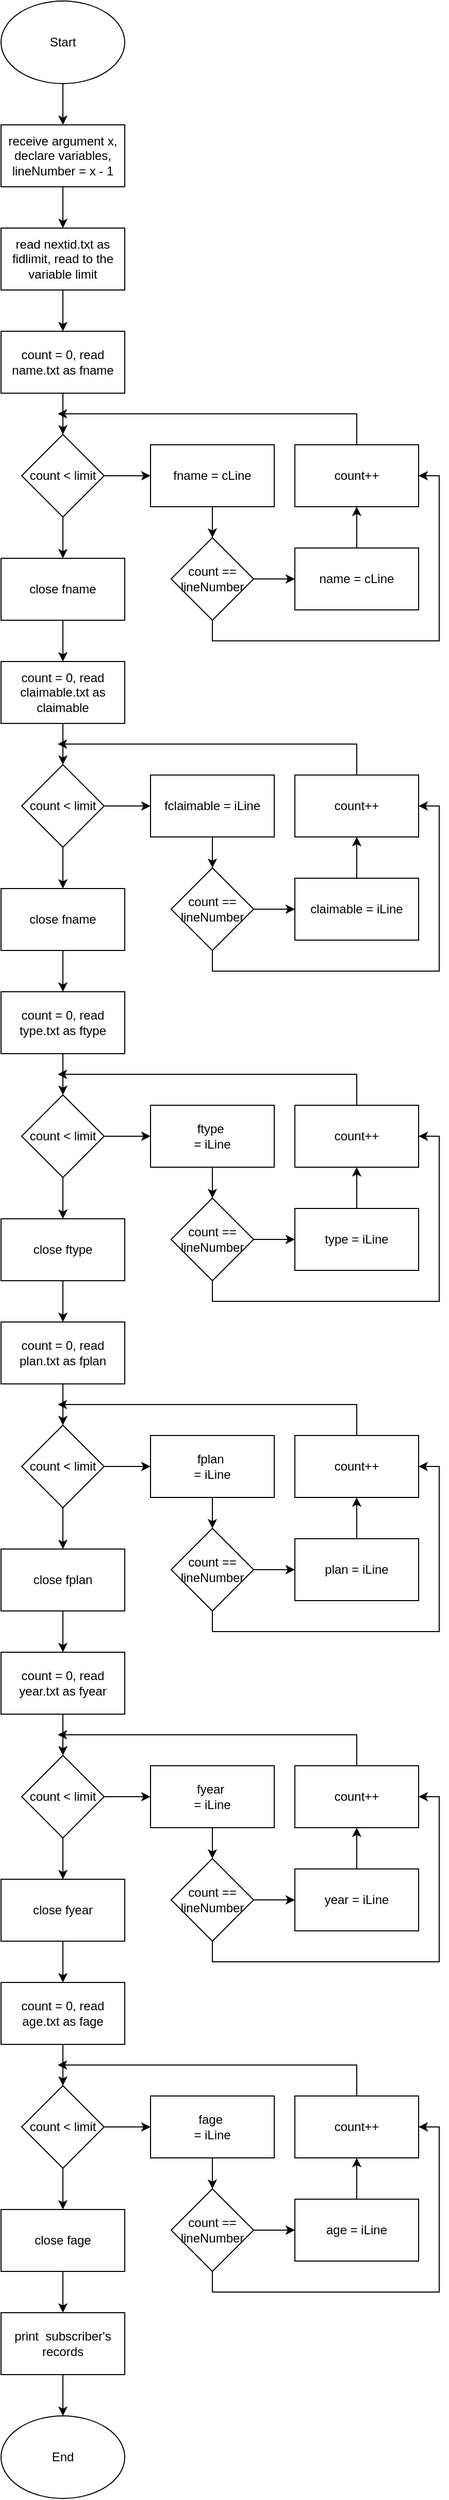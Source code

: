 <mxfile version="13.0.3" type="device"><diagram id="issLEDZQNRjIHs6q2KN3" name="Page-1"><mxGraphModel dx="1422" dy="822" grid="1" gridSize="10" guides="1" tooltips="1" connect="1" arrows="1" fold="1" page="1" pageScale="1" pageWidth="850" pageHeight="1100" math="0" shadow="0"><root><mxCell id="0"/><mxCell id="1" parent="0"/><mxCell id="cJ0W_SHIh3OcLRM_Bes2-4" value="" style="edgeStyle=orthogonalEdgeStyle;rounded=0;orthogonalLoop=1;jettySize=auto;html=1;" edge="1" parent="1" source="cJ0W_SHIh3OcLRM_Bes2-2" target="cJ0W_SHIh3OcLRM_Bes2-3"><mxGeometry relative="1" as="geometry"/></mxCell><mxCell id="cJ0W_SHIh3OcLRM_Bes2-2" value="Start" style="ellipse;whiteSpace=wrap;html=1;" vertex="1" parent="1"><mxGeometry x="365" y="40" width="120" height="80" as="geometry"/></mxCell><mxCell id="cJ0W_SHIh3OcLRM_Bes2-6" value="" style="edgeStyle=orthogonalEdgeStyle;rounded=0;orthogonalLoop=1;jettySize=auto;html=1;" edge="1" parent="1" source="cJ0W_SHIh3OcLRM_Bes2-3" target="cJ0W_SHIh3OcLRM_Bes2-5"><mxGeometry relative="1" as="geometry"/></mxCell><mxCell id="cJ0W_SHIh3OcLRM_Bes2-3" value="receive argument x, declare variables, lineNumber = x - 1" style="rounded=0;whiteSpace=wrap;html=1;" vertex="1" parent="1"><mxGeometry x="365" y="160" width="120" height="60" as="geometry"/></mxCell><mxCell id="cJ0W_SHIh3OcLRM_Bes2-8" value="" style="edgeStyle=orthogonalEdgeStyle;rounded=0;orthogonalLoop=1;jettySize=auto;html=1;" edge="1" parent="1" source="cJ0W_SHIh3OcLRM_Bes2-5" target="cJ0W_SHIh3OcLRM_Bes2-7"><mxGeometry relative="1" as="geometry"/></mxCell><mxCell id="cJ0W_SHIh3OcLRM_Bes2-5" value="read nextid.txt as fidlimit, read to the variable limit" style="rounded=0;whiteSpace=wrap;html=1;" vertex="1" parent="1"><mxGeometry x="365" y="260" width="120" height="60" as="geometry"/></mxCell><mxCell id="cJ0W_SHIh3OcLRM_Bes2-10" value="" style="edgeStyle=orthogonalEdgeStyle;rounded=0;orthogonalLoop=1;jettySize=auto;html=1;" edge="1" parent="1" source="cJ0W_SHIh3OcLRM_Bes2-7" target="cJ0W_SHIh3OcLRM_Bes2-9"><mxGeometry relative="1" as="geometry"/></mxCell><mxCell id="cJ0W_SHIh3OcLRM_Bes2-7" value="count = 0, read name.txt as fname" style="rounded=0;whiteSpace=wrap;html=1;" vertex="1" parent="1"><mxGeometry x="365" y="360" width="120" height="60" as="geometry"/></mxCell><mxCell id="cJ0W_SHIh3OcLRM_Bes2-12" value="" style="edgeStyle=orthogonalEdgeStyle;rounded=0;orthogonalLoop=1;jettySize=auto;html=1;" edge="1" parent="1" source="cJ0W_SHIh3OcLRM_Bes2-9" target="cJ0W_SHIh3OcLRM_Bes2-11"><mxGeometry relative="1" as="geometry"/></mxCell><mxCell id="cJ0W_SHIh3OcLRM_Bes2-23" value="" style="edgeStyle=orthogonalEdgeStyle;rounded=0;orthogonalLoop=1;jettySize=auto;html=1;" edge="1" parent="1" source="cJ0W_SHIh3OcLRM_Bes2-9" target="cJ0W_SHIh3OcLRM_Bes2-22"><mxGeometry relative="1" as="geometry"/></mxCell><mxCell id="cJ0W_SHIh3OcLRM_Bes2-9" value="count &amp;lt; limit" style="rhombus;whiteSpace=wrap;html=1;" vertex="1" parent="1"><mxGeometry x="385" y="460" width="80" height="80" as="geometry"/></mxCell><mxCell id="cJ0W_SHIh3OcLRM_Bes2-14" value="" style="edgeStyle=orthogonalEdgeStyle;rounded=0;orthogonalLoop=1;jettySize=auto;html=1;" edge="1" parent="1" source="cJ0W_SHIh3OcLRM_Bes2-11" target="cJ0W_SHIh3OcLRM_Bes2-13"><mxGeometry relative="1" as="geometry"/></mxCell><mxCell id="cJ0W_SHIh3OcLRM_Bes2-11" value="fname = cLine" style="rounded=0;whiteSpace=wrap;html=1;" vertex="1" parent="1"><mxGeometry x="510" y="470" width="120" height="60" as="geometry"/></mxCell><mxCell id="cJ0W_SHIh3OcLRM_Bes2-17" value="" style="edgeStyle=orthogonalEdgeStyle;rounded=0;orthogonalLoop=1;jettySize=auto;html=1;" edge="1" parent="1" source="cJ0W_SHIh3OcLRM_Bes2-13" target="cJ0W_SHIh3OcLRM_Bes2-16"><mxGeometry relative="1" as="geometry"/></mxCell><mxCell id="cJ0W_SHIh3OcLRM_Bes2-20" style="edgeStyle=orthogonalEdgeStyle;rounded=0;orthogonalLoop=1;jettySize=auto;html=1;entryX=1;entryY=0.5;entryDx=0;entryDy=0;" edge="1" parent="1" source="cJ0W_SHIh3OcLRM_Bes2-13" target="cJ0W_SHIh3OcLRM_Bes2-18"><mxGeometry relative="1" as="geometry"><Array as="points"><mxPoint x="570" y="660"/><mxPoint x="790" y="660"/><mxPoint x="790" y="500"/></Array></mxGeometry></mxCell><mxCell id="cJ0W_SHIh3OcLRM_Bes2-13" value="count == lineNumber" style="rhombus;whiteSpace=wrap;html=1;" vertex="1" parent="1"><mxGeometry x="530" y="560" width="80" height="80" as="geometry"/></mxCell><mxCell id="cJ0W_SHIh3OcLRM_Bes2-19" value="" style="edgeStyle=orthogonalEdgeStyle;rounded=0;orthogonalLoop=1;jettySize=auto;html=1;" edge="1" parent="1" source="cJ0W_SHIh3OcLRM_Bes2-16" target="cJ0W_SHIh3OcLRM_Bes2-18"><mxGeometry relative="1" as="geometry"/></mxCell><mxCell id="cJ0W_SHIh3OcLRM_Bes2-16" value="name = cLine" style="rounded=0;whiteSpace=wrap;html=1;" vertex="1" parent="1"><mxGeometry x="650" y="570" width="120" height="60" as="geometry"/></mxCell><mxCell id="cJ0W_SHIh3OcLRM_Bes2-21" style="edgeStyle=orthogonalEdgeStyle;rounded=0;orthogonalLoop=1;jettySize=auto;html=1;" edge="1" parent="1" source="cJ0W_SHIh3OcLRM_Bes2-18"><mxGeometry relative="1" as="geometry"><mxPoint x="420" y="440" as="targetPoint"/><Array as="points"><mxPoint x="710" y="440"/></Array></mxGeometry></mxCell><mxCell id="cJ0W_SHIh3OcLRM_Bes2-18" value="count++" style="rounded=0;whiteSpace=wrap;html=1;" vertex="1" parent="1"><mxGeometry x="650" y="470" width="120" height="60" as="geometry"/></mxCell><mxCell id="cJ0W_SHIh3OcLRM_Bes2-39" value="" style="edgeStyle=orthogonalEdgeStyle;rounded=0;orthogonalLoop=1;jettySize=auto;html=1;" edge="1" parent="1" source="cJ0W_SHIh3OcLRM_Bes2-22" target="cJ0W_SHIh3OcLRM_Bes2-25"><mxGeometry relative="1" as="geometry"/></mxCell><mxCell id="cJ0W_SHIh3OcLRM_Bes2-22" value="close fname" style="rounded=0;whiteSpace=wrap;html=1;" vertex="1" parent="1"><mxGeometry x="365" y="580" width="120" height="60" as="geometry"/></mxCell><mxCell id="cJ0W_SHIh3OcLRM_Bes2-24" value="" style="edgeStyle=orthogonalEdgeStyle;rounded=0;orthogonalLoop=1;jettySize=auto;html=1;" edge="1" parent="1" source="cJ0W_SHIh3OcLRM_Bes2-25" target="cJ0W_SHIh3OcLRM_Bes2-28"><mxGeometry relative="1" as="geometry"/></mxCell><mxCell id="cJ0W_SHIh3OcLRM_Bes2-25" value="count = 0, read claimable.txt as claimable" style="rounded=0;whiteSpace=wrap;html=1;" vertex="1" parent="1"><mxGeometry x="365" y="680" width="120" height="60" as="geometry"/></mxCell><mxCell id="cJ0W_SHIh3OcLRM_Bes2-26" value="" style="edgeStyle=orthogonalEdgeStyle;rounded=0;orthogonalLoop=1;jettySize=auto;html=1;" edge="1" parent="1" source="cJ0W_SHIh3OcLRM_Bes2-28" target="cJ0W_SHIh3OcLRM_Bes2-30"><mxGeometry relative="1" as="geometry"/></mxCell><mxCell id="cJ0W_SHIh3OcLRM_Bes2-27" value="" style="edgeStyle=orthogonalEdgeStyle;rounded=0;orthogonalLoop=1;jettySize=auto;html=1;" edge="1" parent="1" source="cJ0W_SHIh3OcLRM_Bes2-28" target="cJ0W_SHIh3OcLRM_Bes2-38"><mxGeometry relative="1" as="geometry"/></mxCell><mxCell id="cJ0W_SHIh3OcLRM_Bes2-28" value="count &amp;lt; limit" style="rhombus;whiteSpace=wrap;html=1;" vertex="1" parent="1"><mxGeometry x="385" y="780" width="80" height="80" as="geometry"/></mxCell><mxCell id="cJ0W_SHIh3OcLRM_Bes2-29" value="" style="edgeStyle=orthogonalEdgeStyle;rounded=0;orthogonalLoop=1;jettySize=auto;html=1;" edge="1" parent="1" source="cJ0W_SHIh3OcLRM_Bes2-30" target="cJ0W_SHIh3OcLRM_Bes2-33"><mxGeometry relative="1" as="geometry"/></mxCell><mxCell id="cJ0W_SHIh3OcLRM_Bes2-30" value="fclaimable&amp;nbsp;= iLine" style="rounded=0;whiteSpace=wrap;html=1;" vertex="1" parent="1"><mxGeometry x="510" y="790" width="120" height="60" as="geometry"/></mxCell><mxCell id="cJ0W_SHIh3OcLRM_Bes2-31" value="" style="edgeStyle=orthogonalEdgeStyle;rounded=0;orthogonalLoop=1;jettySize=auto;html=1;" edge="1" parent="1" source="cJ0W_SHIh3OcLRM_Bes2-33" target="cJ0W_SHIh3OcLRM_Bes2-35"><mxGeometry relative="1" as="geometry"/></mxCell><mxCell id="cJ0W_SHIh3OcLRM_Bes2-32" style="edgeStyle=orthogonalEdgeStyle;rounded=0;orthogonalLoop=1;jettySize=auto;html=1;entryX=1;entryY=0.5;entryDx=0;entryDy=0;" edge="1" parent="1" source="cJ0W_SHIh3OcLRM_Bes2-33" target="cJ0W_SHIh3OcLRM_Bes2-37"><mxGeometry relative="1" as="geometry"><Array as="points"><mxPoint x="570" y="980"/><mxPoint x="790" y="980"/><mxPoint x="790" y="820"/></Array></mxGeometry></mxCell><mxCell id="cJ0W_SHIh3OcLRM_Bes2-33" value="count == lineNumber" style="rhombus;whiteSpace=wrap;html=1;" vertex="1" parent="1"><mxGeometry x="530" y="880" width="80" height="80" as="geometry"/></mxCell><mxCell id="cJ0W_SHIh3OcLRM_Bes2-34" value="" style="edgeStyle=orthogonalEdgeStyle;rounded=0;orthogonalLoop=1;jettySize=auto;html=1;" edge="1" parent="1" source="cJ0W_SHIh3OcLRM_Bes2-35" target="cJ0W_SHIh3OcLRM_Bes2-37"><mxGeometry relative="1" as="geometry"/></mxCell><mxCell id="cJ0W_SHIh3OcLRM_Bes2-35" value="claimable&amp;nbsp;= iLine" style="rounded=0;whiteSpace=wrap;html=1;" vertex="1" parent="1"><mxGeometry x="650" y="890" width="120" height="60" as="geometry"/></mxCell><mxCell id="cJ0W_SHIh3OcLRM_Bes2-36" style="edgeStyle=orthogonalEdgeStyle;rounded=0;orthogonalLoop=1;jettySize=auto;html=1;" edge="1" parent="1" source="cJ0W_SHIh3OcLRM_Bes2-37"><mxGeometry relative="1" as="geometry"><mxPoint x="420" y="760" as="targetPoint"/><Array as="points"><mxPoint x="710" y="760"/></Array></mxGeometry></mxCell><mxCell id="cJ0W_SHIh3OcLRM_Bes2-37" value="count++" style="rounded=0;whiteSpace=wrap;html=1;" vertex="1" parent="1"><mxGeometry x="650" y="790" width="120" height="60" as="geometry"/></mxCell><mxCell id="cJ0W_SHIh3OcLRM_Bes2-41" value="" style="edgeStyle=orthogonalEdgeStyle;rounded=0;orthogonalLoop=1;jettySize=auto;html=1;" edge="1" parent="1" source="cJ0W_SHIh3OcLRM_Bes2-38"><mxGeometry relative="1" as="geometry"><mxPoint x="425" y="1000" as="targetPoint"/></mxGeometry></mxCell><mxCell id="cJ0W_SHIh3OcLRM_Bes2-38" value="close fname" style="rounded=0;whiteSpace=wrap;html=1;" vertex="1" parent="1"><mxGeometry x="365" y="900" width="120" height="60" as="geometry"/></mxCell><mxCell id="cJ0W_SHIh3OcLRM_Bes2-42" value="" style="edgeStyle=orthogonalEdgeStyle;rounded=0;orthogonalLoop=1;jettySize=auto;html=1;" edge="1" parent="1" source="cJ0W_SHIh3OcLRM_Bes2-43" target="cJ0W_SHIh3OcLRM_Bes2-46"><mxGeometry relative="1" as="geometry"/></mxCell><mxCell id="cJ0W_SHIh3OcLRM_Bes2-43" value="count = 0, read type.txt as ftype" style="rounded=0;whiteSpace=wrap;html=1;" vertex="1" parent="1"><mxGeometry x="365" y="1000" width="120" height="60" as="geometry"/></mxCell><mxCell id="cJ0W_SHIh3OcLRM_Bes2-44" value="" style="edgeStyle=orthogonalEdgeStyle;rounded=0;orthogonalLoop=1;jettySize=auto;html=1;" edge="1" parent="1" source="cJ0W_SHIh3OcLRM_Bes2-46" target="cJ0W_SHIh3OcLRM_Bes2-48"><mxGeometry relative="1" as="geometry"/></mxCell><mxCell id="cJ0W_SHIh3OcLRM_Bes2-45" value="" style="edgeStyle=orthogonalEdgeStyle;rounded=0;orthogonalLoop=1;jettySize=auto;html=1;" edge="1" parent="1" source="cJ0W_SHIh3OcLRM_Bes2-46" target="cJ0W_SHIh3OcLRM_Bes2-57"><mxGeometry relative="1" as="geometry"/></mxCell><mxCell id="cJ0W_SHIh3OcLRM_Bes2-46" value="count &amp;lt; limit" style="rhombus;whiteSpace=wrap;html=1;" vertex="1" parent="1"><mxGeometry x="385" y="1100" width="80" height="80" as="geometry"/></mxCell><mxCell id="cJ0W_SHIh3OcLRM_Bes2-47" value="" style="edgeStyle=orthogonalEdgeStyle;rounded=0;orthogonalLoop=1;jettySize=auto;html=1;" edge="1" parent="1" source="cJ0W_SHIh3OcLRM_Bes2-48" target="cJ0W_SHIh3OcLRM_Bes2-51"><mxGeometry relative="1" as="geometry"/></mxCell><mxCell id="cJ0W_SHIh3OcLRM_Bes2-48" value="ftype&amp;nbsp;&lt;br&gt;= iLine" style="rounded=0;whiteSpace=wrap;html=1;" vertex="1" parent="1"><mxGeometry x="510" y="1110" width="120" height="60" as="geometry"/></mxCell><mxCell id="cJ0W_SHIh3OcLRM_Bes2-49" value="" style="edgeStyle=orthogonalEdgeStyle;rounded=0;orthogonalLoop=1;jettySize=auto;html=1;" edge="1" parent="1" source="cJ0W_SHIh3OcLRM_Bes2-51" target="cJ0W_SHIh3OcLRM_Bes2-53"><mxGeometry relative="1" as="geometry"/></mxCell><mxCell id="cJ0W_SHIh3OcLRM_Bes2-50" style="edgeStyle=orthogonalEdgeStyle;rounded=0;orthogonalLoop=1;jettySize=auto;html=1;entryX=1;entryY=0.5;entryDx=0;entryDy=0;" edge="1" parent="1" source="cJ0W_SHIh3OcLRM_Bes2-51" target="cJ0W_SHIh3OcLRM_Bes2-55"><mxGeometry relative="1" as="geometry"><Array as="points"><mxPoint x="570" y="1300"/><mxPoint x="790" y="1300"/><mxPoint x="790" y="1140"/></Array></mxGeometry></mxCell><mxCell id="cJ0W_SHIh3OcLRM_Bes2-51" value="count == lineNumber" style="rhombus;whiteSpace=wrap;html=1;" vertex="1" parent="1"><mxGeometry x="530" y="1200" width="80" height="80" as="geometry"/></mxCell><mxCell id="cJ0W_SHIh3OcLRM_Bes2-52" value="" style="edgeStyle=orthogonalEdgeStyle;rounded=0;orthogonalLoop=1;jettySize=auto;html=1;" edge="1" parent="1" source="cJ0W_SHIh3OcLRM_Bes2-53" target="cJ0W_SHIh3OcLRM_Bes2-55"><mxGeometry relative="1" as="geometry"/></mxCell><mxCell id="cJ0W_SHIh3OcLRM_Bes2-53" value="type = iLine" style="rounded=0;whiteSpace=wrap;html=1;" vertex="1" parent="1"><mxGeometry x="650" y="1210" width="120" height="60" as="geometry"/></mxCell><mxCell id="cJ0W_SHIh3OcLRM_Bes2-54" style="edgeStyle=orthogonalEdgeStyle;rounded=0;orthogonalLoop=1;jettySize=auto;html=1;" edge="1" parent="1" source="cJ0W_SHIh3OcLRM_Bes2-55"><mxGeometry relative="1" as="geometry"><mxPoint x="420" y="1080" as="targetPoint"/><Array as="points"><mxPoint x="710" y="1080"/></Array></mxGeometry></mxCell><mxCell id="cJ0W_SHIh3OcLRM_Bes2-55" value="count++" style="rounded=0;whiteSpace=wrap;html=1;" vertex="1" parent="1"><mxGeometry x="650" y="1110" width="120" height="60" as="geometry"/></mxCell><mxCell id="cJ0W_SHIh3OcLRM_Bes2-56" value="" style="edgeStyle=orthogonalEdgeStyle;rounded=0;orthogonalLoop=1;jettySize=auto;html=1;" edge="1" parent="1" source="cJ0W_SHIh3OcLRM_Bes2-57"><mxGeometry relative="1" as="geometry"><mxPoint x="425" y="1320" as="targetPoint"/></mxGeometry></mxCell><mxCell id="cJ0W_SHIh3OcLRM_Bes2-57" value="close ftype" style="rounded=0;whiteSpace=wrap;html=1;" vertex="1" parent="1"><mxGeometry x="365" y="1220" width="120" height="60" as="geometry"/></mxCell><mxCell id="cJ0W_SHIh3OcLRM_Bes2-58" value="" style="edgeStyle=orthogonalEdgeStyle;rounded=0;orthogonalLoop=1;jettySize=auto;html=1;" edge="1" parent="1" source="cJ0W_SHIh3OcLRM_Bes2-59" target="cJ0W_SHIh3OcLRM_Bes2-62"><mxGeometry relative="1" as="geometry"/></mxCell><mxCell id="cJ0W_SHIh3OcLRM_Bes2-59" value="count = 0, read plan.txt as fplan" style="rounded=0;whiteSpace=wrap;html=1;" vertex="1" parent="1"><mxGeometry x="365" y="1320" width="120" height="60" as="geometry"/></mxCell><mxCell id="cJ0W_SHIh3OcLRM_Bes2-60" value="" style="edgeStyle=orthogonalEdgeStyle;rounded=0;orthogonalLoop=1;jettySize=auto;html=1;" edge="1" parent="1" source="cJ0W_SHIh3OcLRM_Bes2-62" target="cJ0W_SHIh3OcLRM_Bes2-64"><mxGeometry relative="1" as="geometry"/></mxCell><mxCell id="cJ0W_SHIh3OcLRM_Bes2-61" value="" style="edgeStyle=orthogonalEdgeStyle;rounded=0;orthogonalLoop=1;jettySize=auto;html=1;" edge="1" parent="1" source="cJ0W_SHIh3OcLRM_Bes2-62" target="cJ0W_SHIh3OcLRM_Bes2-73"><mxGeometry relative="1" as="geometry"/></mxCell><mxCell id="cJ0W_SHIh3OcLRM_Bes2-62" value="count &amp;lt; limit" style="rhombus;whiteSpace=wrap;html=1;" vertex="1" parent="1"><mxGeometry x="385" y="1420" width="80" height="80" as="geometry"/></mxCell><mxCell id="cJ0W_SHIh3OcLRM_Bes2-63" value="" style="edgeStyle=orthogonalEdgeStyle;rounded=0;orthogonalLoop=1;jettySize=auto;html=1;" edge="1" parent="1" source="cJ0W_SHIh3OcLRM_Bes2-64" target="cJ0W_SHIh3OcLRM_Bes2-67"><mxGeometry relative="1" as="geometry"/></mxCell><mxCell id="cJ0W_SHIh3OcLRM_Bes2-64" value="fplan&amp;nbsp;&lt;br&gt;= iLine" style="rounded=0;whiteSpace=wrap;html=1;" vertex="1" parent="1"><mxGeometry x="510" y="1430" width="120" height="60" as="geometry"/></mxCell><mxCell id="cJ0W_SHIh3OcLRM_Bes2-65" value="" style="edgeStyle=orthogonalEdgeStyle;rounded=0;orthogonalLoop=1;jettySize=auto;html=1;" edge="1" parent="1" source="cJ0W_SHIh3OcLRM_Bes2-67" target="cJ0W_SHIh3OcLRM_Bes2-69"><mxGeometry relative="1" as="geometry"/></mxCell><mxCell id="cJ0W_SHIh3OcLRM_Bes2-66" style="edgeStyle=orthogonalEdgeStyle;rounded=0;orthogonalLoop=1;jettySize=auto;html=1;entryX=1;entryY=0.5;entryDx=0;entryDy=0;" edge="1" parent="1" source="cJ0W_SHIh3OcLRM_Bes2-67" target="cJ0W_SHIh3OcLRM_Bes2-71"><mxGeometry relative="1" as="geometry"><Array as="points"><mxPoint x="570" y="1620"/><mxPoint x="790" y="1620"/><mxPoint x="790" y="1460"/></Array></mxGeometry></mxCell><mxCell id="cJ0W_SHIh3OcLRM_Bes2-67" value="count == lineNumber" style="rhombus;whiteSpace=wrap;html=1;" vertex="1" parent="1"><mxGeometry x="530" y="1520" width="80" height="80" as="geometry"/></mxCell><mxCell id="cJ0W_SHIh3OcLRM_Bes2-68" value="" style="edgeStyle=orthogonalEdgeStyle;rounded=0;orthogonalLoop=1;jettySize=auto;html=1;" edge="1" parent="1" source="cJ0W_SHIh3OcLRM_Bes2-69" target="cJ0W_SHIh3OcLRM_Bes2-71"><mxGeometry relative="1" as="geometry"/></mxCell><mxCell id="cJ0W_SHIh3OcLRM_Bes2-69" value="plan = iLine" style="rounded=0;whiteSpace=wrap;html=1;" vertex="1" parent="1"><mxGeometry x="650" y="1530" width="120" height="60" as="geometry"/></mxCell><mxCell id="cJ0W_SHIh3OcLRM_Bes2-70" style="edgeStyle=orthogonalEdgeStyle;rounded=0;orthogonalLoop=1;jettySize=auto;html=1;" edge="1" parent="1" source="cJ0W_SHIh3OcLRM_Bes2-71"><mxGeometry relative="1" as="geometry"><mxPoint x="420" y="1400" as="targetPoint"/><Array as="points"><mxPoint x="710" y="1400"/></Array></mxGeometry></mxCell><mxCell id="cJ0W_SHIh3OcLRM_Bes2-71" value="count++" style="rounded=0;whiteSpace=wrap;html=1;" vertex="1" parent="1"><mxGeometry x="650" y="1430" width="120" height="60" as="geometry"/></mxCell><mxCell id="cJ0W_SHIh3OcLRM_Bes2-72" value="" style="edgeStyle=orthogonalEdgeStyle;rounded=0;orthogonalLoop=1;jettySize=auto;html=1;" edge="1" parent="1" source="cJ0W_SHIh3OcLRM_Bes2-73"><mxGeometry relative="1" as="geometry"><mxPoint x="425" y="1640" as="targetPoint"/></mxGeometry></mxCell><mxCell id="cJ0W_SHIh3OcLRM_Bes2-73" value="close fplan" style="rounded=0;whiteSpace=wrap;html=1;" vertex="1" parent="1"><mxGeometry x="365" y="1540" width="120" height="60" as="geometry"/></mxCell><mxCell id="cJ0W_SHIh3OcLRM_Bes2-74" value="" style="edgeStyle=orthogonalEdgeStyle;rounded=0;orthogonalLoop=1;jettySize=auto;html=1;" edge="1" parent="1" source="cJ0W_SHIh3OcLRM_Bes2-75" target="cJ0W_SHIh3OcLRM_Bes2-78"><mxGeometry relative="1" as="geometry"/></mxCell><mxCell id="cJ0W_SHIh3OcLRM_Bes2-75" value="count = 0, read year.txt as fyear" style="rounded=0;whiteSpace=wrap;html=1;" vertex="1" parent="1"><mxGeometry x="365" y="1640" width="120" height="60" as="geometry"/></mxCell><mxCell id="cJ0W_SHIh3OcLRM_Bes2-76" value="" style="edgeStyle=orthogonalEdgeStyle;rounded=0;orthogonalLoop=1;jettySize=auto;html=1;" edge="1" parent="1" source="cJ0W_SHIh3OcLRM_Bes2-78" target="cJ0W_SHIh3OcLRM_Bes2-80"><mxGeometry relative="1" as="geometry"/></mxCell><mxCell id="cJ0W_SHIh3OcLRM_Bes2-77" value="" style="edgeStyle=orthogonalEdgeStyle;rounded=0;orthogonalLoop=1;jettySize=auto;html=1;" edge="1" parent="1" source="cJ0W_SHIh3OcLRM_Bes2-78" target="cJ0W_SHIh3OcLRM_Bes2-89"><mxGeometry relative="1" as="geometry"/></mxCell><mxCell id="cJ0W_SHIh3OcLRM_Bes2-78" value="count &amp;lt; limit" style="rhombus;whiteSpace=wrap;html=1;" vertex="1" parent="1"><mxGeometry x="385" y="1740" width="80" height="80" as="geometry"/></mxCell><mxCell id="cJ0W_SHIh3OcLRM_Bes2-79" value="" style="edgeStyle=orthogonalEdgeStyle;rounded=0;orthogonalLoop=1;jettySize=auto;html=1;" edge="1" parent="1" source="cJ0W_SHIh3OcLRM_Bes2-80" target="cJ0W_SHIh3OcLRM_Bes2-83"><mxGeometry relative="1" as="geometry"/></mxCell><mxCell id="cJ0W_SHIh3OcLRM_Bes2-80" value="fyear&amp;nbsp;&lt;br&gt;= iLine" style="rounded=0;whiteSpace=wrap;html=1;" vertex="1" parent="1"><mxGeometry x="510" y="1750" width="120" height="60" as="geometry"/></mxCell><mxCell id="cJ0W_SHIh3OcLRM_Bes2-81" value="" style="edgeStyle=orthogonalEdgeStyle;rounded=0;orthogonalLoop=1;jettySize=auto;html=1;" edge="1" parent="1" source="cJ0W_SHIh3OcLRM_Bes2-83" target="cJ0W_SHIh3OcLRM_Bes2-85"><mxGeometry relative="1" as="geometry"/></mxCell><mxCell id="cJ0W_SHIh3OcLRM_Bes2-82" style="edgeStyle=orthogonalEdgeStyle;rounded=0;orthogonalLoop=1;jettySize=auto;html=1;entryX=1;entryY=0.5;entryDx=0;entryDy=0;" edge="1" parent="1" source="cJ0W_SHIh3OcLRM_Bes2-83" target="cJ0W_SHIh3OcLRM_Bes2-87"><mxGeometry relative="1" as="geometry"><Array as="points"><mxPoint x="570" y="1940"/><mxPoint x="790" y="1940"/><mxPoint x="790" y="1780"/></Array></mxGeometry></mxCell><mxCell id="cJ0W_SHIh3OcLRM_Bes2-83" value="count == lineNumber" style="rhombus;whiteSpace=wrap;html=1;" vertex="1" parent="1"><mxGeometry x="530" y="1840" width="80" height="80" as="geometry"/></mxCell><mxCell id="cJ0W_SHIh3OcLRM_Bes2-84" value="" style="edgeStyle=orthogonalEdgeStyle;rounded=0;orthogonalLoop=1;jettySize=auto;html=1;" edge="1" parent="1" source="cJ0W_SHIh3OcLRM_Bes2-85" target="cJ0W_SHIh3OcLRM_Bes2-87"><mxGeometry relative="1" as="geometry"/></mxCell><mxCell id="cJ0W_SHIh3OcLRM_Bes2-85" value="year = iLine" style="rounded=0;whiteSpace=wrap;html=1;" vertex="1" parent="1"><mxGeometry x="650" y="1850" width="120" height="60" as="geometry"/></mxCell><mxCell id="cJ0W_SHIh3OcLRM_Bes2-86" style="edgeStyle=orthogonalEdgeStyle;rounded=0;orthogonalLoop=1;jettySize=auto;html=1;" edge="1" parent="1" source="cJ0W_SHIh3OcLRM_Bes2-87"><mxGeometry relative="1" as="geometry"><mxPoint x="420" y="1720" as="targetPoint"/><Array as="points"><mxPoint x="710" y="1720"/></Array></mxGeometry></mxCell><mxCell id="cJ0W_SHIh3OcLRM_Bes2-87" value="count++" style="rounded=0;whiteSpace=wrap;html=1;" vertex="1" parent="1"><mxGeometry x="650" y="1750" width="120" height="60" as="geometry"/></mxCell><mxCell id="cJ0W_SHIh3OcLRM_Bes2-88" value="" style="edgeStyle=orthogonalEdgeStyle;rounded=0;orthogonalLoop=1;jettySize=auto;html=1;" edge="1" parent="1" source="cJ0W_SHIh3OcLRM_Bes2-89"><mxGeometry relative="1" as="geometry"><mxPoint x="425" y="1960" as="targetPoint"/></mxGeometry></mxCell><mxCell id="cJ0W_SHIh3OcLRM_Bes2-89" value="close fyear" style="rounded=0;whiteSpace=wrap;html=1;" vertex="1" parent="1"><mxGeometry x="365" y="1860" width="120" height="60" as="geometry"/></mxCell><mxCell id="cJ0W_SHIh3OcLRM_Bes2-90" value="" style="edgeStyle=orthogonalEdgeStyle;rounded=0;orthogonalLoop=1;jettySize=auto;html=1;" edge="1" parent="1" source="cJ0W_SHIh3OcLRM_Bes2-91" target="cJ0W_SHIh3OcLRM_Bes2-94"><mxGeometry relative="1" as="geometry"/></mxCell><mxCell id="cJ0W_SHIh3OcLRM_Bes2-91" value="count = 0, read age.txt as fage" style="rounded=0;whiteSpace=wrap;html=1;" vertex="1" parent="1"><mxGeometry x="365" y="1960" width="120" height="60" as="geometry"/></mxCell><mxCell id="cJ0W_SHIh3OcLRM_Bes2-92" value="" style="edgeStyle=orthogonalEdgeStyle;rounded=0;orthogonalLoop=1;jettySize=auto;html=1;" edge="1" parent="1" source="cJ0W_SHIh3OcLRM_Bes2-94" target="cJ0W_SHIh3OcLRM_Bes2-96"><mxGeometry relative="1" as="geometry"/></mxCell><mxCell id="cJ0W_SHIh3OcLRM_Bes2-93" value="" style="edgeStyle=orthogonalEdgeStyle;rounded=0;orthogonalLoop=1;jettySize=auto;html=1;" edge="1" parent="1" source="cJ0W_SHIh3OcLRM_Bes2-94" target="cJ0W_SHIh3OcLRM_Bes2-105"><mxGeometry relative="1" as="geometry"/></mxCell><mxCell id="cJ0W_SHIh3OcLRM_Bes2-94" value="count &amp;lt; limit" style="rhombus;whiteSpace=wrap;html=1;" vertex="1" parent="1"><mxGeometry x="385" y="2060" width="80" height="80" as="geometry"/></mxCell><mxCell id="cJ0W_SHIh3OcLRM_Bes2-95" value="" style="edgeStyle=orthogonalEdgeStyle;rounded=0;orthogonalLoop=1;jettySize=auto;html=1;" edge="1" parent="1" source="cJ0W_SHIh3OcLRM_Bes2-96" target="cJ0W_SHIh3OcLRM_Bes2-99"><mxGeometry relative="1" as="geometry"/></mxCell><mxCell id="cJ0W_SHIh3OcLRM_Bes2-96" value="fage&amp;nbsp;&lt;br&gt;= iLine" style="rounded=0;whiteSpace=wrap;html=1;" vertex="1" parent="1"><mxGeometry x="510" y="2070" width="120" height="60" as="geometry"/></mxCell><mxCell id="cJ0W_SHIh3OcLRM_Bes2-97" value="" style="edgeStyle=orthogonalEdgeStyle;rounded=0;orthogonalLoop=1;jettySize=auto;html=1;" edge="1" parent="1" source="cJ0W_SHIh3OcLRM_Bes2-99" target="cJ0W_SHIh3OcLRM_Bes2-101"><mxGeometry relative="1" as="geometry"/></mxCell><mxCell id="cJ0W_SHIh3OcLRM_Bes2-98" style="edgeStyle=orthogonalEdgeStyle;rounded=0;orthogonalLoop=1;jettySize=auto;html=1;entryX=1;entryY=0.5;entryDx=0;entryDy=0;" edge="1" parent="1" source="cJ0W_SHIh3OcLRM_Bes2-99" target="cJ0W_SHIh3OcLRM_Bes2-103"><mxGeometry relative="1" as="geometry"><Array as="points"><mxPoint x="570" y="2260"/><mxPoint x="790" y="2260"/><mxPoint x="790" y="2100"/></Array></mxGeometry></mxCell><mxCell id="cJ0W_SHIh3OcLRM_Bes2-99" value="count == lineNumber" style="rhombus;whiteSpace=wrap;html=1;" vertex="1" parent="1"><mxGeometry x="530" y="2160" width="80" height="80" as="geometry"/></mxCell><mxCell id="cJ0W_SHIh3OcLRM_Bes2-100" value="" style="edgeStyle=orthogonalEdgeStyle;rounded=0;orthogonalLoop=1;jettySize=auto;html=1;" edge="1" parent="1" source="cJ0W_SHIh3OcLRM_Bes2-101" target="cJ0W_SHIh3OcLRM_Bes2-103"><mxGeometry relative="1" as="geometry"/></mxCell><mxCell id="cJ0W_SHIh3OcLRM_Bes2-101" value="age = iLine" style="rounded=0;whiteSpace=wrap;html=1;" vertex="1" parent="1"><mxGeometry x="650" y="2170" width="120" height="60" as="geometry"/></mxCell><mxCell id="cJ0W_SHIh3OcLRM_Bes2-102" style="edgeStyle=orthogonalEdgeStyle;rounded=0;orthogonalLoop=1;jettySize=auto;html=1;" edge="1" parent="1" source="cJ0W_SHIh3OcLRM_Bes2-103"><mxGeometry relative="1" as="geometry"><mxPoint x="420" y="2040" as="targetPoint"/><Array as="points"><mxPoint x="710" y="2040"/></Array></mxGeometry></mxCell><mxCell id="cJ0W_SHIh3OcLRM_Bes2-103" value="count++" style="rounded=0;whiteSpace=wrap;html=1;" vertex="1" parent="1"><mxGeometry x="650" y="2070" width="120" height="60" as="geometry"/></mxCell><mxCell id="cJ0W_SHIh3OcLRM_Bes2-104" value="" style="edgeStyle=orthogonalEdgeStyle;rounded=0;orthogonalLoop=1;jettySize=auto;html=1;" edge="1" parent="1" source="cJ0W_SHIh3OcLRM_Bes2-105"><mxGeometry relative="1" as="geometry"><mxPoint x="425" y="2280" as="targetPoint"/></mxGeometry></mxCell><mxCell id="cJ0W_SHIh3OcLRM_Bes2-105" value="close fage" style="rounded=0;whiteSpace=wrap;html=1;" vertex="1" parent="1"><mxGeometry x="365" y="2180" width="120" height="60" as="geometry"/></mxCell><mxCell id="cJ0W_SHIh3OcLRM_Bes2-108" value="" style="edgeStyle=orthogonalEdgeStyle;rounded=0;orthogonalLoop=1;jettySize=auto;html=1;" edge="1" parent="1" source="cJ0W_SHIh3OcLRM_Bes2-106" target="cJ0W_SHIh3OcLRM_Bes2-107"><mxGeometry relative="1" as="geometry"/></mxCell><mxCell id="cJ0W_SHIh3OcLRM_Bes2-106" value="print&amp;nbsp; subscriber's records" style="rounded=0;whiteSpace=wrap;html=1;" vertex="1" parent="1"><mxGeometry x="365" y="2280" width="120" height="60" as="geometry"/></mxCell><mxCell id="cJ0W_SHIh3OcLRM_Bes2-107" value="End" style="ellipse;whiteSpace=wrap;html=1;" vertex="1" parent="1"><mxGeometry x="365" y="2380" width="120" height="80" as="geometry"/></mxCell></root></mxGraphModel></diagram></mxfile>